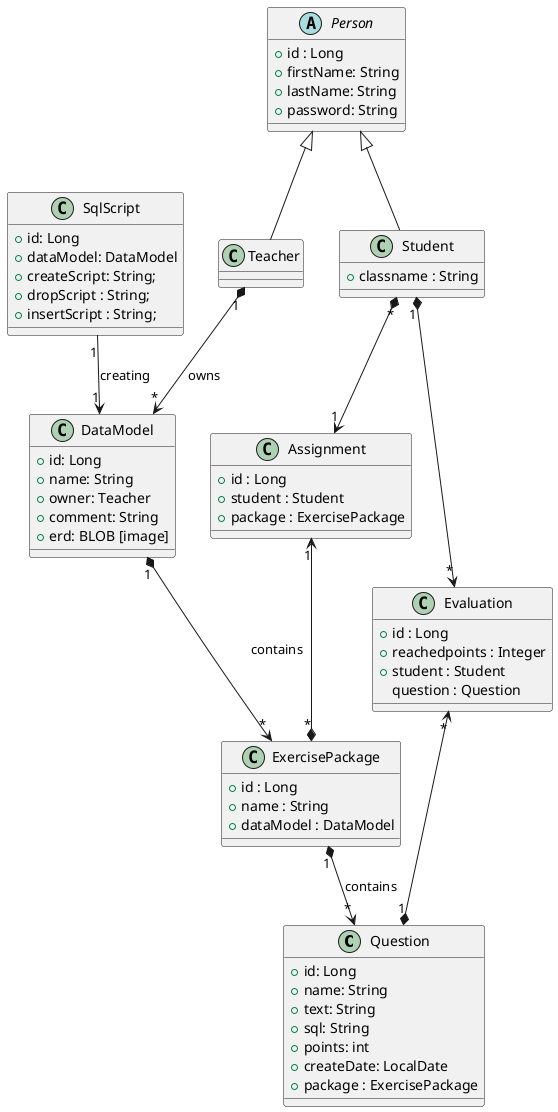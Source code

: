 @startuml

 class Question {
   + id: Long
   + name: String
   + text: String
   + sql: String
   + points: int
   + createDate: LocalDate
   + package : ExercisePackage
 }

 class DataModel {
   + id: Long
   + name: String
   + owner: Teacher
   + comment: String
   + erd: BLOB [image]
 }

 class SqlScript {
   + id: Long
   + dataModel: DataModel
   + createScript: String;
   + dropScript : String;
   + insertScript : String;
 }

 class Student{
   + classname : String
 }

 class Teacher{

 }

 abstract class Person {
   + id : Long
   + firstName: String
   + lastName: String
   + password: String
 }

 class ExercisePackage{
   + id : Long
   + name : String
   + dataModel : DataModel
 }

 class Assignment{
    + id : Long
    + student : Student
    + package : ExercisePackage
  }

  class Evaluation{
    + id : Long
    + reachedpoints : Integer
    + student : Student
    question : Question
  }

 Person <|-- Student
 Person <|-- Teacher
 Teacher "1" *--> "*" DataModel :owns
 Student "*" *--> "1" Assignment
 Assignment "1" <--* "*" ExercisePackage
 DataModel "1" *--> "*" ExercisePackage : contains
 ExercisePackage "1" *--> "*" Question :contains
 SqlScript "1" --> "1" DataModel :creating
 Student "1" *--> "*" Evaluation
 Evaluation "*" <--* "1" Question
 @enduml
